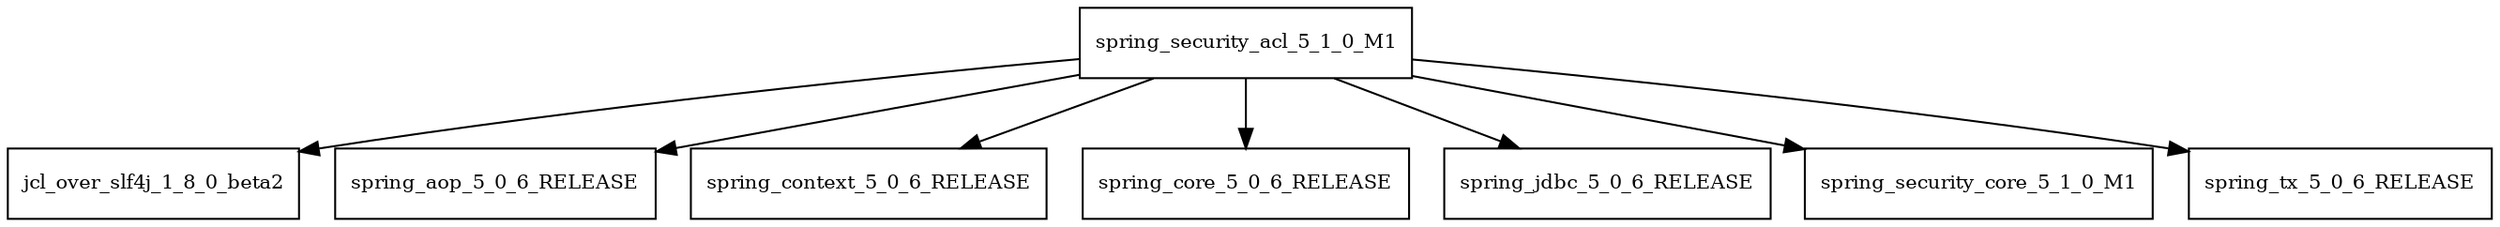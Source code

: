 digraph spring_security_acl_5_1_0_M1_dependencies {
  node [shape = box, fontsize=10.0];
  spring_security_acl_5_1_0_M1 -> jcl_over_slf4j_1_8_0_beta2;
  spring_security_acl_5_1_0_M1 -> spring_aop_5_0_6_RELEASE;
  spring_security_acl_5_1_0_M1 -> spring_context_5_0_6_RELEASE;
  spring_security_acl_5_1_0_M1 -> spring_core_5_0_6_RELEASE;
  spring_security_acl_5_1_0_M1 -> spring_jdbc_5_0_6_RELEASE;
  spring_security_acl_5_1_0_M1 -> spring_security_core_5_1_0_M1;
  spring_security_acl_5_1_0_M1 -> spring_tx_5_0_6_RELEASE;
}
